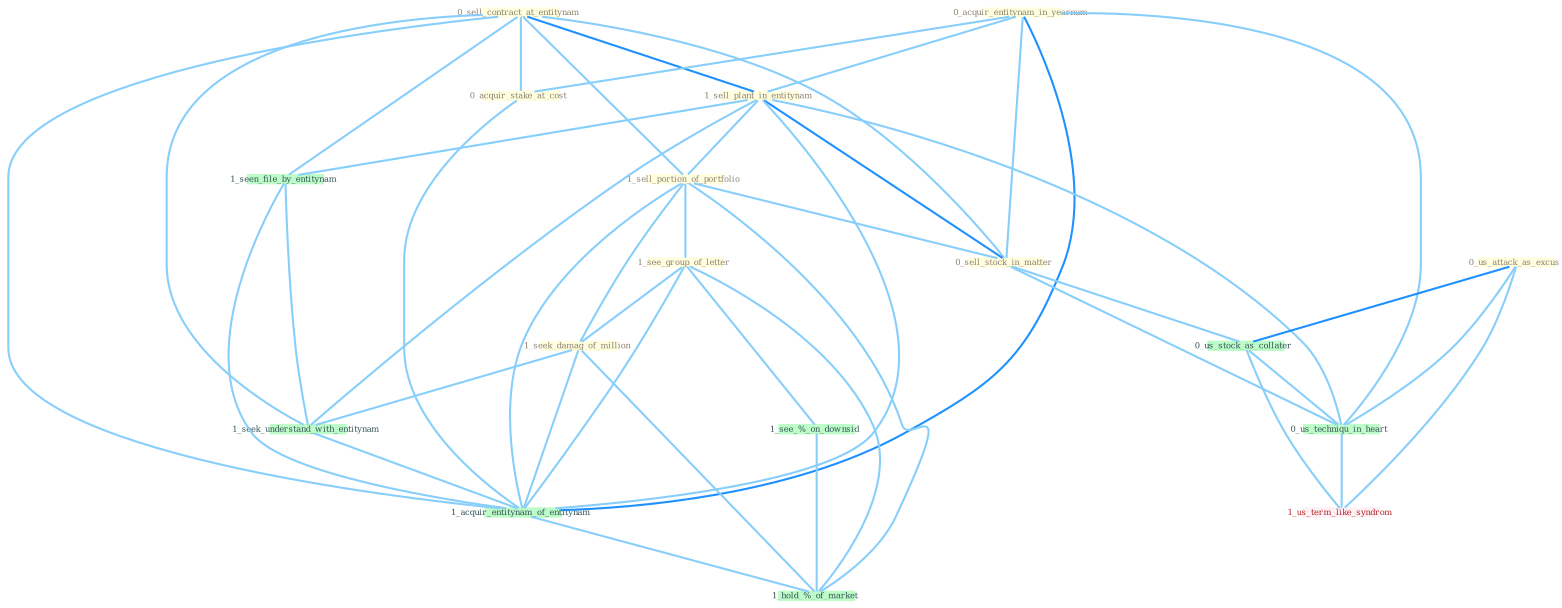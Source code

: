 Graph G{ 
    node
    [shape=polygon,style=filled,width=.5,height=.06,color="#BDFCC9",fixedsize=true,fontsize=4,
    fontcolor="#2f4f4f"];
    {node
    [color="#ffffe0", fontcolor="#8b7d6b"] "0_sell_contract_at_entitynam " "0_acquir_entitynam_in_yearnum " "0_acquir_stake_at_cost " "1_sell_plant_in_entitynam " "1_sell_portion_of_portfolio " "1_see_group_of_letter " "0_us_attack_as_excus " "0_sell_stock_in_matter " "1_seek_damag_of_million "}
{node [color="#fff0f5", fontcolor="#b22222"] "1_us_term_like_syndrom "}
edge [color="#B0E2FF"];

	"0_sell_contract_at_entitynam " -- "0_acquir_stake_at_cost " [w="1", color="#87cefa" ];
	"0_sell_contract_at_entitynam " -- "1_sell_plant_in_entitynam " [w="2", color="#1e90ff" , len=0.8];
	"0_sell_contract_at_entitynam " -- "1_sell_portion_of_portfolio " [w="1", color="#87cefa" ];
	"0_sell_contract_at_entitynam " -- "0_sell_stock_in_matter " [w="1", color="#87cefa" ];
	"0_sell_contract_at_entitynam " -- "1_seen_file_by_entitynam " [w="1", color="#87cefa" ];
	"0_sell_contract_at_entitynam " -- "1_seek_understand_with_entitynam " [w="1", color="#87cefa" ];
	"0_sell_contract_at_entitynam " -- "1_acquir_entitynam_of_entitynam " [w="1", color="#87cefa" ];
	"0_acquir_entitynam_in_yearnum " -- "0_acquir_stake_at_cost " [w="1", color="#87cefa" ];
	"0_acquir_entitynam_in_yearnum " -- "1_sell_plant_in_entitynam " [w="1", color="#87cefa" ];
	"0_acquir_entitynam_in_yearnum " -- "0_sell_stock_in_matter " [w="1", color="#87cefa" ];
	"0_acquir_entitynam_in_yearnum " -- "1_acquir_entitynam_of_entitynam " [w="2", color="#1e90ff" , len=0.8];
	"0_acquir_entitynam_in_yearnum " -- "0_us_techniqu_in_heart " [w="1", color="#87cefa" ];
	"0_acquir_stake_at_cost " -- "1_acquir_entitynam_of_entitynam " [w="1", color="#87cefa" ];
	"1_sell_plant_in_entitynam " -- "1_sell_portion_of_portfolio " [w="1", color="#87cefa" ];
	"1_sell_plant_in_entitynam " -- "0_sell_stock_in_matter " [w="2", color="#1e90ff" , len=0.8];
	"1_sell_plant_in_entitynam " -- "1_seen_file_by_entitynam " [w="1", color="#87cefa" ];
	"1_sell_plant_in_entitynam " -- "1_seek_understand_with_entitynam " [w="1", color="#87cefa" ];
	"1_sell_plant_in_entitynam " -- "1_acquir_entitynam_of_entitynam " [w="1", color="#87cefa" ];
	"1_sell_plant_in_entitynam " -- "0_us_techniqu_in_heart " [w="1", color="#87cefa" ];
	"1_sell_portion_of_portfolio " -- "1_see_group_of_letter " [w="1", color="#87cefa" ];
	"1_sell_portion_of_portfolio " -- "0_sell_stock_in_matter " [w="1", color="#87cefa" ];
	"1_sell_portion_of_portfolio " -- "1_seek_damag_of_million " [w="1", color="#87cefa" ];
	"1_sell_portion_of_portfolio " -- "1_acquir_entitynam_of_entitynam " [w="1", color="#87cefa" ];
	"1_sell_portion_of_portfolio " -- "1_hold_%_of_market " [w="1", color="#87cefa" ];
	"1_see_group_of_letter " -- "1_seek_damag_of_million " [w="1", color="#87cefa" ];
	"1_see_group_of_letter " -- "1_acquir_entitynam_of_entitynam " [w="1", color="#87cefa" ];
	"1_see_group_of_letter " -- "1_see_%_on_downsid " [w="1", color="#87cefa" ];
	"1_see_group_of_letter " -- "1_hold_%_of_market " [w="1", color="#87cefa" ];
	"0_us_attack_as_excus " -- "0_us_stock_as_collater " [w="2", color="#1e90ff" , len=0.8];
	"0_us_attack_as_excus " -- "0_us_techniqu_in_heart " [w="1", color="#87cefa" ];
	"0_us_attack_as_excus " -- "1_us_term_like_syndrom " [w="1", color="#87cefa" ];
	"0_sell_stock_in_matter " -- "0_us_stock_as_collater " [w="1", color="#87cefa" ];
	"0_sell_stock_in_matter " -- "0_us_techniqu_in_heart " [w="1", color="#87cefa" ];
	"1_seek_damag_of_million " -- "1_seek_understand_with_entitynam " [w="1", color="#87cefa" ];
	"1_seek_damag_of_million " -- "1_acquir_entitynam_of_entitynam " [w="1", color="#87cefa" ];
	"1_seek_damag_of_million " -- "1_hold_%_of_market " [w="1", color="#87cefa" ];
	"1_seen_file_by_entitynam " -- "1_seek_understand_with_entitynam " [w="1", color="#87cefa" ];
	"1_seen_file_by_entitynam " -- "1_acquir_entitynam_of_entitynam " [w="1", color="#87cefa" ];
	"0_us_stock_as_collater " -- "0_us_techniqu_in_heart " [w="1", color="#87cefa" ];
	"0_us_stock_as_collater " -- "1_us_term_like_syndrom " [w="1", color="#87cefa" ];
	"1_seek_understand_with_entitynam " -- "1_acquir_entitynam_of_entitynam " [w="1", color="#87cefa" ];
	"1_acquir_entitynam_of_entitynam " -- "1_hold_%_of_market " [w="1", color="#87cefa" ];
	"0_us_techniqu_in_heart " -- "1_us_term_like_syndrom " [w="1", color="#87cefa" ];
	"1_see_%_on_downsid " -- "1_hold_%_of_market " [w="1", color="#87cefa" ];
}